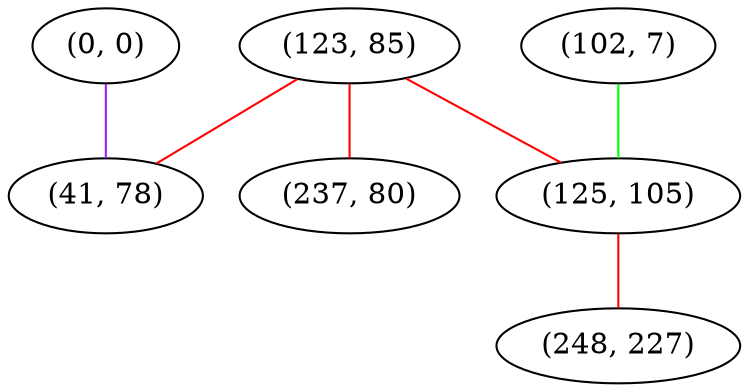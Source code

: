 graph "" {
"(0, 0)";
"(102, 7)";
"(123, 85)";
"(125, 105)";
"(237, 80)";
"(248, 227)";
"(41, 78)";
"(0, 0)" -- "(41, 78)"  [color=purple, key=0, weight=4];
"(102, 7)" -- "(125, 105)"  [color=green, key=0, weight=2];
"(123, 85)" -- "(125, 105)"  [color=red, key=0, weight=1];
"(123, 85)" -- "(41, 78)"  [color=red, key=0, weight=1];
"(123, 85)" -- "(237, 80)"  [color=red, key=0, weight=1];
"(125, 105)" -- "(248, 227)"  [color=red, key=0, weight=1];
}

